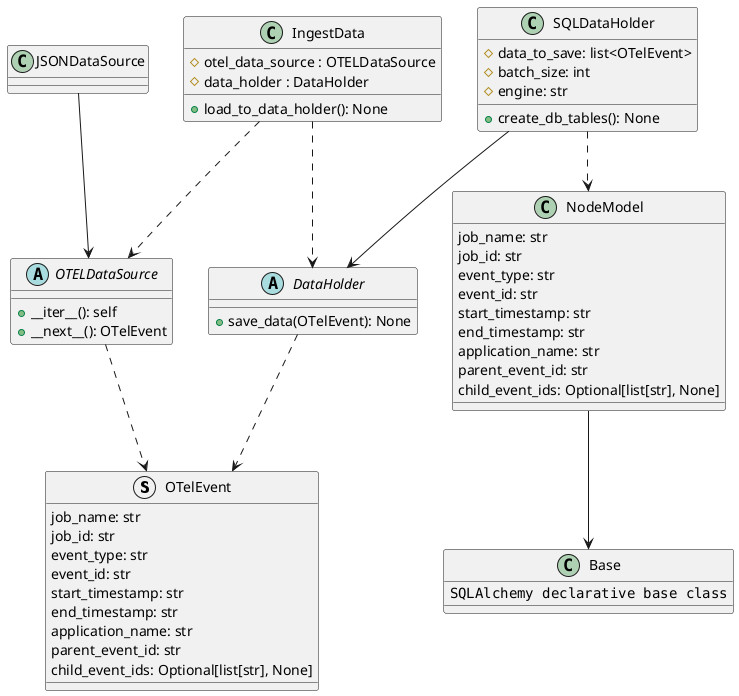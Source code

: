 @startuml

struct OTelEvent {
    job_name: str
    job_id: str
    event_type: str
    event_id: str
    start_timestamp: str
    end_timestamp: str
    application_name: str
    parent_event_id: str
    child_event_ids: Optional[list[str], None]
}

abstract class OTELDataSource {
    +__iter__(): self
    +__next__(): OTelEvent
}

class JSONDataSource

class SQLDataHolder {
    #data_to_save: list<OTelEvent>
    #batch_size: int
    #engine: str
    +create_db_tables(): None
}

class NodeModel {
    job_name: str
    job_id: str
    event_type: str
    event_id: str
    start_timestamp: str
    end_timestamp: str
    application_name: str
    parent_event_id: str
    child_event_ids: Optional[list[str], None]
}

class Base {
    ""SQLAlchemy declarative base class""
}

abstract class DataHolder {
    +save_data(OTelEvent): None
}

class IngestData {
    #otel_data_source : OTELDataSource
    #data_holder : DataHolder
    +load_to_data_holder(): None
}

IngestData ..> OTELDataSource
IngestData ..> DataHolder
OTELDataSource ..> OTelEvent
JSONDataSource --> OTELDataSource
SQLDataHolder --> DataHolder
SQLDataHolder ..> NodeModel
NodeModel --> Base
DataHolder ..> OTelEvent


@enduml